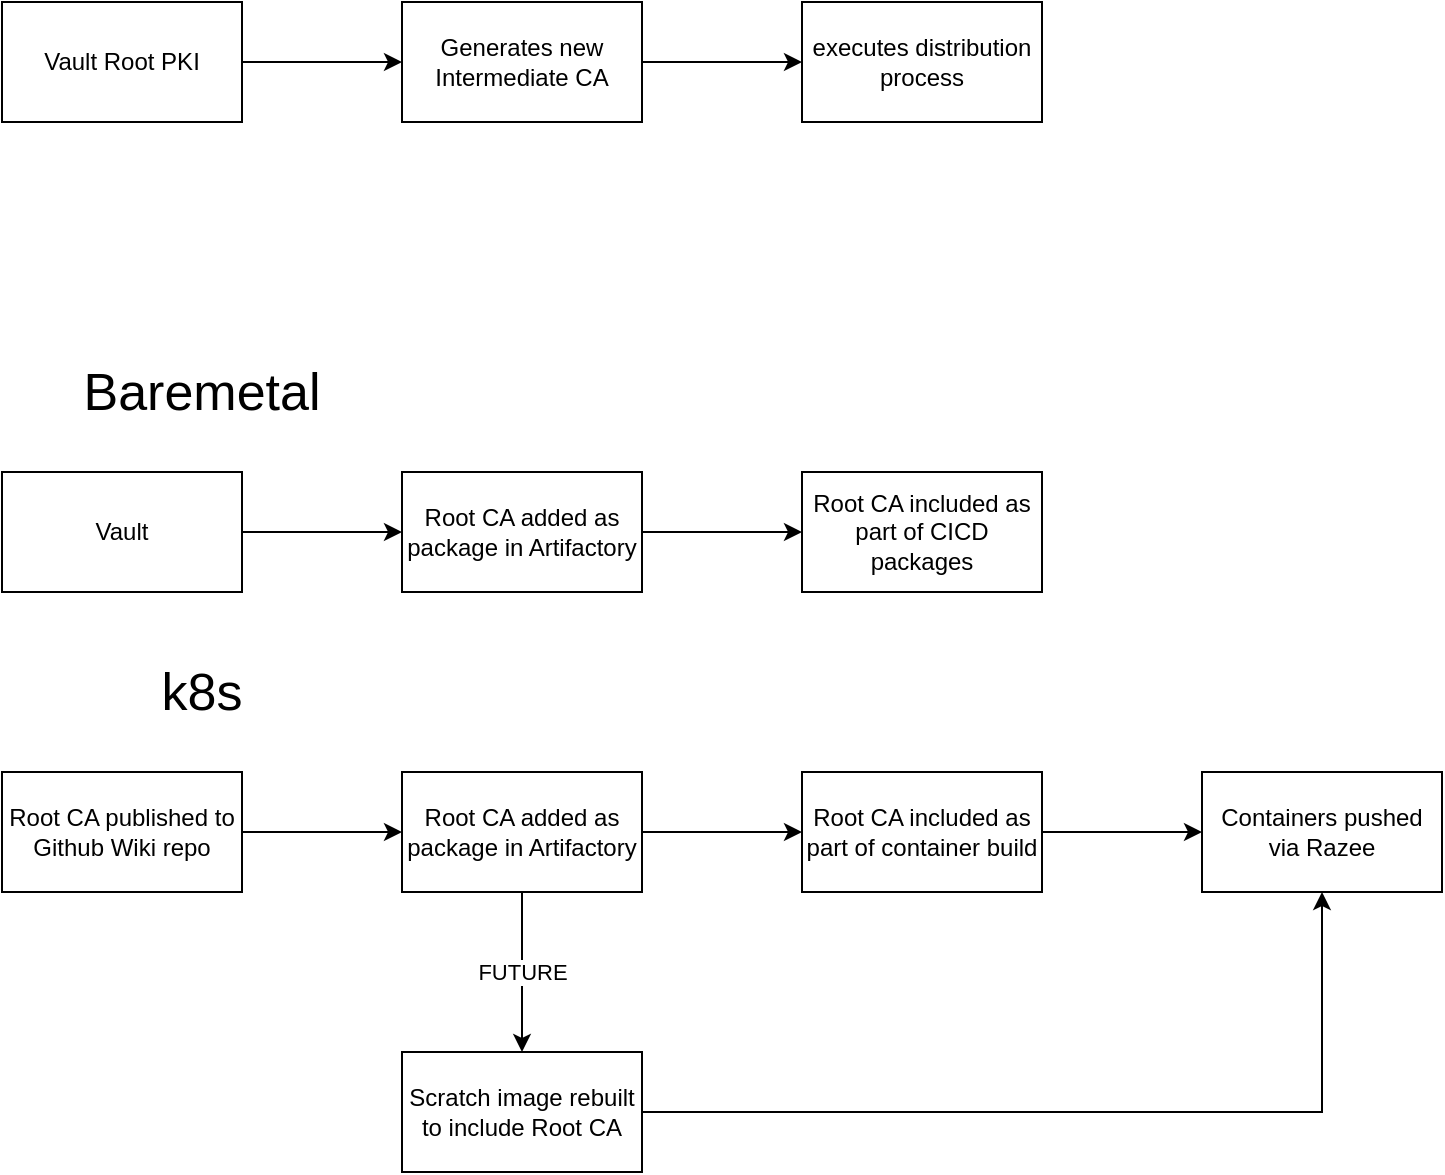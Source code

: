 <mxfile version="21.2.8" type="device">
  <diagram name="Page-1" id="O56uFu4BkI42up346PGo">
    <mxGraphModel dx="1403" dy="1155" grid="1" gridSize="10" guides="1" tooltips="1" connect="1" arrows="1" fold="1" page="1" pageScale="1" pageWidth="1100" pageHeight="850" math="0" shadow="0">
      <root>
        <mxCell id="0" />
        <mxCell id="1" parent="0" />
        <mxCell id="gjUOk4JKO-Na-cbrKcIf-1" value="" style="edgeStyle=orthogonalEdgeStyle;rounded=0;orthogonalLoop=1;jettySize=auto;html=1;" edge="1" parent="1" source="gjUOk4JKO-Na-cbrKcIf-2" target="gjUOk4JKO-Na-cbrKcIf-4">
          <mxGeometry relative="1" as="geometry" />
        </mxCell>
        <mxCell id="gjUOk4JKO-Na-cbrKcIf-2" value="Vault Root PKI" style="rounded=0;whiteSpace=wrap;html=1;" vertex="1" parent="1">
          <mxGeometry x="20" y="130" width="120" height="60" as="geometry" />
        </mxCell>
        <mxCell id="gjUOk4JKO-Na-cbrKcIf-3" value="" style="edgeStyle=orthogonalEdgeStyle;rounded=0;orthogonalLoop=1;jettySize=auto;html=1;" edge="1" parent="1" source="gjUOk4JKO-Na-cbrKcIf-4" target="gjUOk4JKO-Na-cbrKcIf-5">
          <mxGeometry relative="1" as="geometry" />
        </mxCell>
        <mxCell id="gjUOk4JKO-Na-cbrKcIf-4" value="Generates new Intermediate CA" style="rounded=0;whiteSpace=wrap;html=1;" vertex="1" parent="1">
          <mxGeometry x="220" y="130" width="120" height="60" as="geometry" />
        </mxCell>
        <mxCell id="gjUOk4JKO-Na-cbrKcIf-5" value="executes distribution process" style="rounded=0;whiteSpace=wrap;html=1;" vertex="1" parent="1">
          <mxGeometry x="420" y="130" width="120" height="60" as="geometry" />
        </mxCell>
        <mxCell id="gjUOk4JKO-Na-cbrKcIf-6" value="" style="edgeStyle=orthogonalEdgeStyle;rounded=0;orthogonalLoop=1;jettySize=auto;html=1;" edge="1" parent="1" source="gjUOk4JKO-Na-cbrKcIf-7" target="gjUOk4JKO-Na-cbrKcIf-10">
          <mxGeometry relative="1" as="geometry" />
        </mxCell>
        <mxCell id="gjUOk4JKO-Na-cbrKcIf-7" value="Vault" style="rounded=0;whiteSpace=wrap;html=1;" vertex="1" parent="1">
          <mxGeometry x="20" y="365" width="120" height="60" as="geometry" />
        </mxCell>
        <mxCell id="gjUOk4JKO-Na-cbrKcIf-8" value="&lt;font style=&quot;font-size: 26px;&quot;&gt;Baremetal&lt;/font&gt;" style="text;html=1;strokeColor=none;fillColor=none;align=center;verticalAlign=middle;whiteSpace=wrap;rounded=0;" vertex="1" parent="1">
          <mxGeometry x="20" y="310" width="200" height="30" as="geometry" />
        </mxCell>
        <mxCell id="gjUOk4JKO-Na-cbrKcIf-9" value="" style="edgeStyle=orthogonalEdgeStyle;rounded=0;orthogonalLoop=1;jettySize=auto;html=1;" edge="1" parent="1" source="gjUOk4JKO-Na-cbrKcIf-10" target="gjUOk4JKO-Na-cbrKcIf-11">
          <mxGeometry relative="1" as="geometry" />
        </mxCell>
        <mxCell id="gjUOk4JKO-Na-cbrKcIf-10" value="Root CA added as package in Artifactory" style="rounded=0;whiteSpace=wrap;html=1;" vertex="1" parent="1">
          <mxGeometry x="220" y="365" width="120" height="60" as="geometry" />
        </mxCell>
        <mxCell id="gjUOk4JKO-Na-cbrKcIf-11" value="Root CA included as part of CICD packages" style="rounded=0;whiteSpace=wrap;html=1;" vertex="1" parent="1">
          <mxGeometry x="420" y="365" width="120" height="60" as="geometry" />
        </mxCell>
        <mxCell id="gjUOk4JKO-Na-cbrKcIf-12" value="" style="edgeStyle=orthogonalEdgeStyle;rounded=0;orthogonalLoop=1;jettySize=auto;html=1;" edge="1" parent="1" source="gjUOk4JKO-Na-cbrKcIf-13" target="gjUOk4JKO-Na-cbrKcIf-17">
          <mxGeometry relative="1" as="geometry" />
        </mxCell>
        <mxCell id="gjUOk4JKO-Na-cbrKcIf-13" value="Root CA published to Github Wiki repo" style="rounded=0;whiteSpace=wrap;html=1;" vertex="1" parent="1">
          <mxGeometry x="20" y="515" width="120" height="60" as="geometry" />
        </mxCell>
        <mxCell id="gjUOk4JKO-Na-cbrKcIf-14" value="&lt;font style=&quot;font-size: 26px;&quot;&gt;k8s&lt;/font&gt;" style="text;html=1;strokeColor=none;fillColor=none;align=center;verticalAlign=middle;whiteSpace=wrap;rounded=0;" vertex="1" parent="1">
          <mxGeometry x="20" y="460" width="200" height="30" as="geometry" />
        </mxCell>
        <mxCell id="gjUOk4JKO-Na-cbrKcIf-15" value="" style="edgeStyle=orthogonalEdgeStyle;rounded=0;orthogonalLoop=1;jettySize=auto;html=1;" edge="1" parent="1" source="gjUOk4JKO-Na-cbrKcIf-17" target="gjUOk4JKO-Na-cbrKcIf-19">
          <mxGeometry relative="1" as="geometry" />
        </mxCell>
        <mxCell id="gjUOk4JKO-Na-cbrKcIf-16" value="&amp;nbsp;FUTURE&amp;nbsp;" style="edgeStyle=orthogonalEdgeStyle;rounded=0;orthogonalLoop=1;jettySize=auto;html=1;" edge="1" parent="1" source="gjUOk4JKO-Na-cbrKcIf-17" target="gjUOk4JKO-Na-cbrKcIf-21">
          <mxGeometry relative="1" as="geometry" />
        </mxCell>
        <mxCell id="gjUOk4JKO-Na-cbrKcIf-17" value="Root CA added as package in Artifactory" style="rounded=0;whiteSpace=wrap;html=1;" vertex="1" parent="1">
          <mxGeometry x="220" y="515" width="120" height="60" as="geometry" />
        </mxCell>
        <mxCell id="gjUOk4JKO-Na-cbrKcIf-18" value="" style="edgeStyle=orthogonalEdgeStyle;rounded=0;orthogonalLoop=1;jettySize=auto;html=1;" edge="1" parent="1" source="gjUOk4JKO-Na-cbrKcIf-19" target="gjUOk4JKO-Na-cbrKcIf-22">
          <mxGeometry relative="1" as="geometry" />
        </mxCell>
        <mxCell id="gjUOk4JKO-Na-cbrKcIf-19" value="Root CA included as part of container build" style="rounded=0;whiteSpace=wrap;html=1;" vertex="1" parent="1">
          <mxGeometry x="420" y="515" width="120" height="60" as="geometry" />
        </mxCell>
        <mxCell id="gjUOk4JKO-Na-cbrKcIf-20" style="edgeStyle=orthogonalEdgeStyle;rounded=0;orthogonalLoop=1;jettySize=auto;html=1;exitX=1;exitY=0.5;exitDx=0;exitDy=0;entryX=0.5;entryY=1;entryDx=0;entryDy=0;" edge="1" parent="1" source="gjUOk4JKO-Na-cbrKcIf-21" target="gjUOk4JKO-Na-cbrKcIf-22">
          <mxGeometry relative="1" as="geometry" />
        </mxCell>
        <mxCell id="gjUOk4JKO-Na-cbrKcIf-21" value="Scratch image rebuilt to include Root CA" style="rounded=0;whiteSpace=wrap;html=1;" vertex="1" parent="1">
          <mxGeometry x="220" y="655" width="120" height="60" as="geometry" />
        </mxCell>
        <mxCell id="gjUOk4JKO-Na-cbrKcIf-22" value="Containers pushed via Razee" style="rounded=0;whiteSpace=wrap;html=1;" vertex="1" parent="1">
          <mxGeometry x="620" y="515" width="120" height="60" as="geometry" />
        </mxCell>
      </root>
    </mxGraphModel>
  </diagram>
</mxfile>
